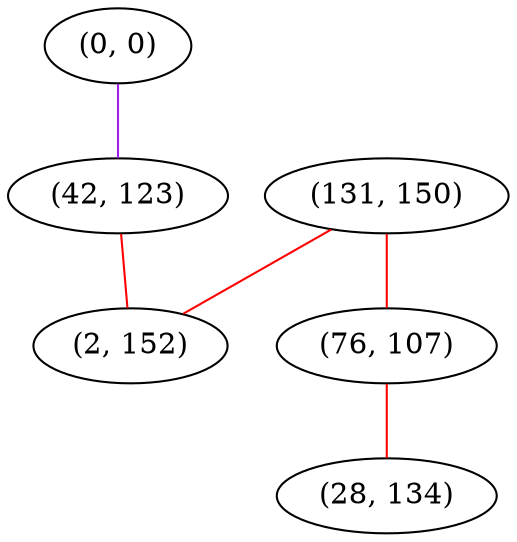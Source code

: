 graph "" {
"(0, 0)";
"(131, 150)";
"(42, 123)";
"(76, 107)";
"(2, 152)";
"(28, 134)";
"(0, 0)" -- "(42, 123)"  [color=purple, key=0, weight=4];
"(131, 150)" -- "(2, 152)"  [color=red, key=0, weight=1];
"(131, 150)" -- "(76, 107)"  [color=red, key=0, weight=1];
"(42, 123)" -- "(2, 152)"  [color=red, key=0, weight=1];
"(76, 107)" -- "(28, 134)"  [color=red, key=0, weight=1];
}
